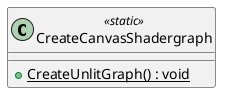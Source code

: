 @startuml
class CreateCanvasShadergraph <<static>> {
    + {static} CreateUnlitGraph() : void
}
@enduml
